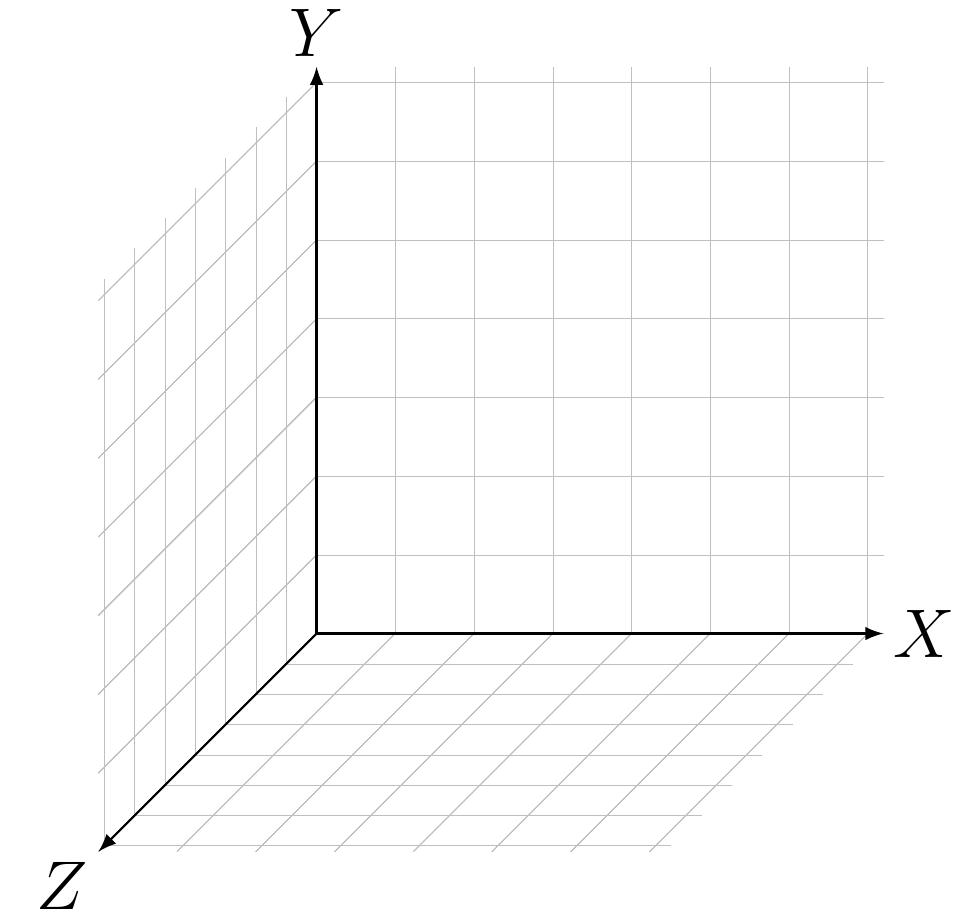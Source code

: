 \documentclass{standalone}

\usepackage{tikz}
\usetikzlibrary{arrows.meta}

\begin{document}

%89.1.1 Commands
\pgfmathsetmacro{\Ex}{7.2}
\pgfmathsetmacro{\Ey}{7.2}
\pgfmathsetmacro{\Ez}{7.2}

\begin{tikzpicture}[
  %25.3 Coordinate Transformations
  rotate around y=0,
  %2.8 Adding a Touch of Style
  grid/.style={very thin, lightgray},
  axis/.style={-{Latex}, black, thick},
]

  %2.20 Repeating Things: For-Loops
  %draw a grid in the xy-plane
  \foreach \x in {0, 1, ..., \Ex}
    \foreach \y in {0, 1, ..., \Ey} {
      \draw[grid] (\x, 0, 0) -- (\x, \Ey, 0);
      \draw[grid] (0, \y, 0) -- (\Ex, \y, 0);
    }

  %draw a grid in the xy-plane
  \foreach \x in {0, 1, ..., \Ex}
    \foreach \z in {0, 1, ..., \Ez} {
      \draw[grid] (\x, 0, 0) -- (\x, 0, \Ez);
      \draw[grid] (0, 0, \z) -- (\Ex, 0, \z);
    }

  %draw a grid in the yz-plane
  \foreach \y in {0, 1, ..., \Ey}
    \foreach \z in {0, 1, ..., \Ez} {
      \draw[grid] (0, \y, 0) -- (0, \y, \Ez);
      \draw[grid] (0, 0, \z) -- (0, \Ey, \z);
    }

  %13.2.1 Canvas, XYZ, and Polar Coordinate Systems
  %draw the axes
  \coordinate (O) at (0, 0, 0);
  \draw[axis] (O) -- (xyz cs:x=\Ex) node[anchor=west] {\Huge $X$};
  \draw[axis] (O) -- (xyz cs:y=\Ey) node[anchor=south] {\Huge $Y$};
  \draw[axis] (O) -- (xyz cs:z=\Ez) node[anchor=north east] {\Huge $Z$};

\end{tikzpicture}
\end{document}
